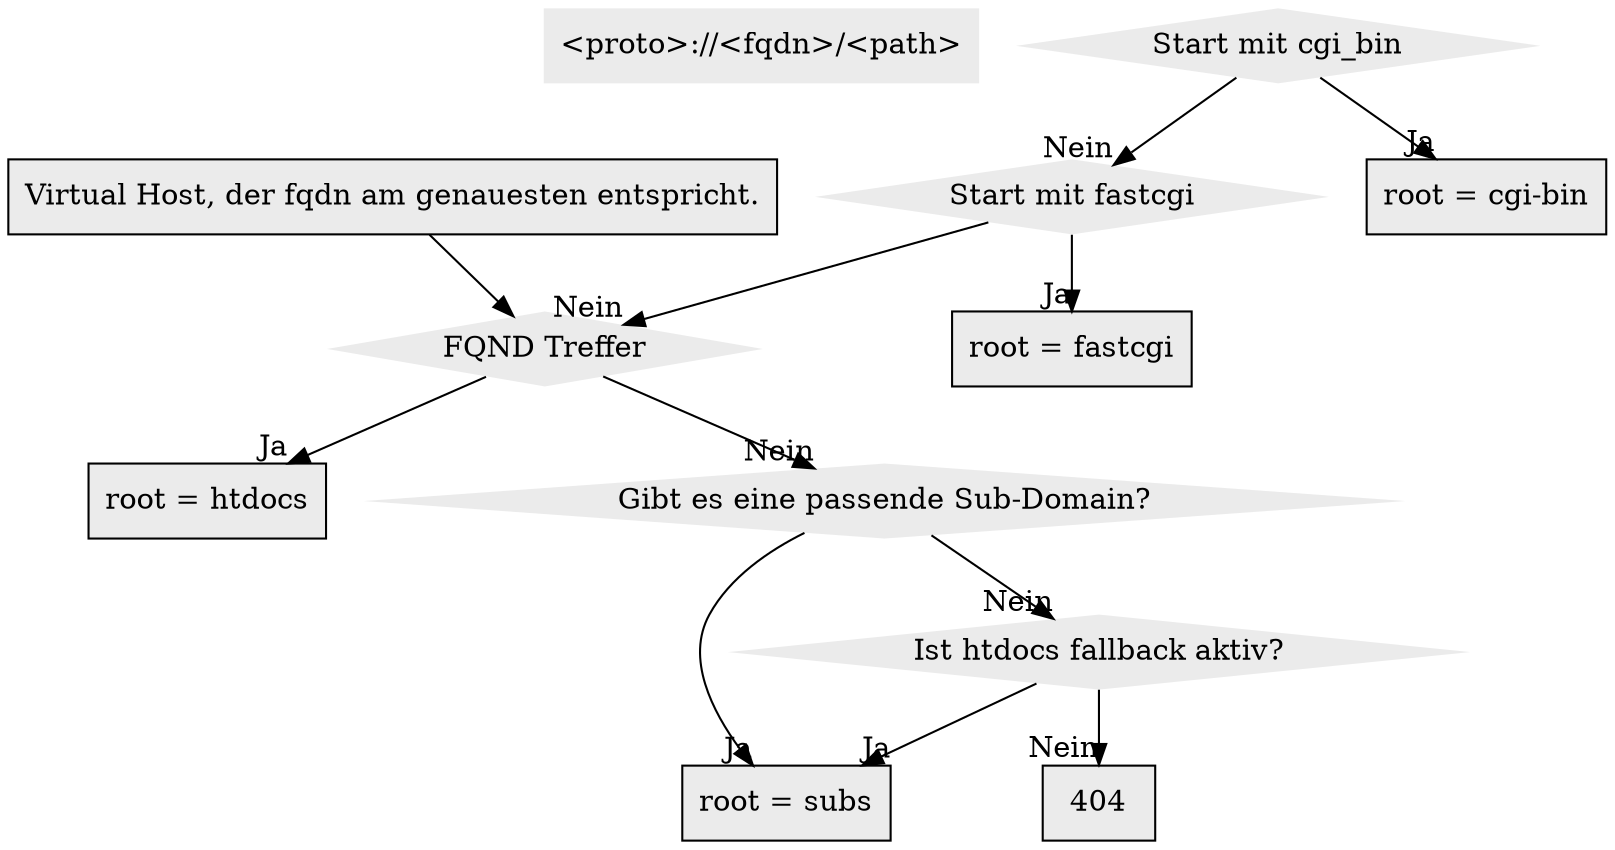 digraph d  { 
	node [peripheries=0, style=filled, fillcolor="grey92", font=Helvetica, fontcolor=black]

	enquire_information [shape=box, label="<proto>://<fqdn>/<path>" ]


    vh_check_fqdn [shape=record, label="Virtual Host, der fqdn am genauesten entspricht."]
	path_cgi_bin [shape=diamond, label="Start mit cgi_bin"]
	path_fastcgi [shape=diamond, label="Start mit fastcgi"]
	root_cgi_bin [shape=record, label="root = cgi-bin"]
	root_fastcgi [shape=record, label="root = fastcgi"]
	fqdn_matches [shape=diamond, label="FQND Treffer"]
	root_htdocs_ok [shape=record, label="root = htdocs"]
	root_search_in_subs [shape=diamond, label="Gibt es eine passende Sub-Domain?"]
    root_subs_ok [shape=record, label="root = subs"]
	htdocsfallback_subs [shape=diamond, label="Ist htdocs fallback aktiv?" ]
	404 [shape=record, label="404"] 
        
	vh_check_fqdn -> fqdn_matches
	path_cgi_bin -> root_cgi_bin [headlabel="Ja"]
    path_cgi_bin -> path_fastcgi [headlabel="Nein"]   
	path_fastcgi -> root_fastcgi [headlabel="Ja"]
	path_fastcgi -> fqdn_matches [headlabel="Nein"] 
	fqdn_matches -> root_htdocs_ok [headlabel="Ja"]
	fqdn_matches -> root_search_in_subs [headlabel="Nein"]
	root_search_in_subs -> root_subs_ok [headlabel="Ja"]
	root_search_in_subs -> htdocsfallback_subs [headlabel="Nein"]
	htdocsfallback_subs -> root_subs_ok [headlabel="Ja"]
	htdocsfallback_subs -> 404 [headlabel="Nein"]
}


